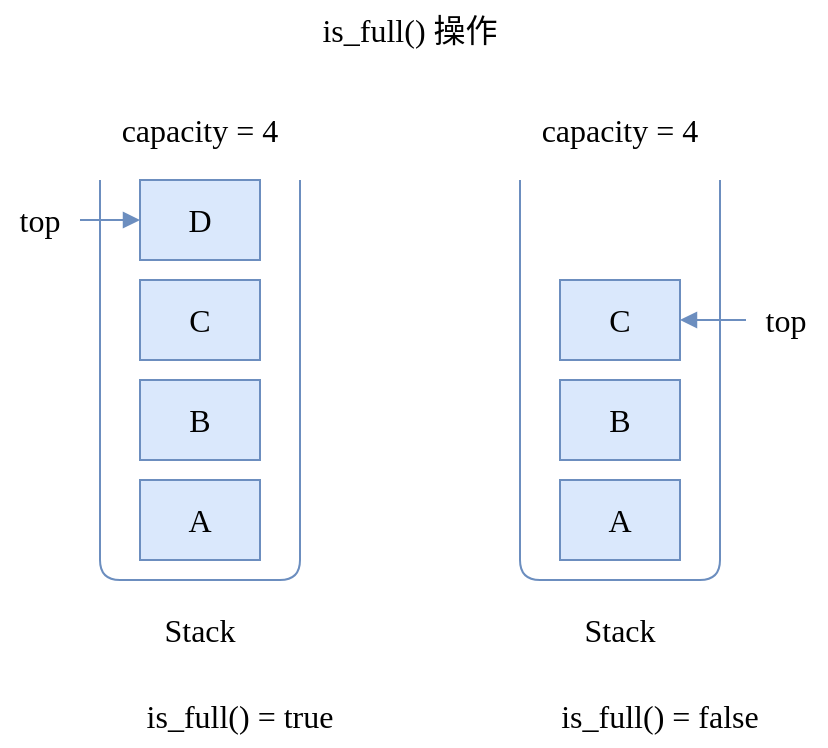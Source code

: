 <mxfile version="24.2.5" type="device">
  <diagram name="Page-1" id="UswiV8kJdXYd4FI-y-HA">
    <mxGraphModel dx="1434" dy="835" grid="1" gridSize="10" guides="1" tooltips="1" connect="1" arrows="1" fold="1" page="1" pageScale="1" pageWidth="850" pageHeight="1100" math="0" shadow="0">
      <root>
        <mxCell id="0" />
        <mxCell id="1" parent="0" />
        <mxCell id="MC3kBA18-3uo8F8Iywav-2" value="A" style="rounded=0;whiteSpace=wrap;html=1;shadow=0;strokeColor=#6c8ebf;strokeWidth=1;fontFamily=Ubuntu;fontSize=16;fontStyle=0;fillColor=#dae8fc;" vertex="1" parent="1">
          <mxGeometry x="290" y="390" width="60" height="40" as="geometry" />
        </mxCell>
        <mxCell id="MC3kBA18-3uo8F8Iywav-3" value="" style="endArrow=none;html=1;rounded=1;shadow=0;strokeColor=#6c8ebf;strokeWidth=1;fontFamily=Ubuntu;fontSize=14;fontStyle=0;fillColor=#dae8fc;" edge="1" parent="1">
          <mxGeometry width="50" height="50" relative="1" as="geometry">
            <mxPoint x="370" y="240" as="sourcePoint" />
            <mxPoint x="270" y="240" as="targetPoint" />
            <Array as="points">
              <mxPoint x="370" y="440" />
              <mxPoint x="270" y="440" />
            </Array>
          </mxGeometry>
        </mxCell>
        <mxCell id="MC3kBA18-3uo8F8Iywav-5" value="B" style="rounded=0;whiteSpace=wrap;html=1;shadow=0;strokeColor=#6c8ebf;strokeWidth=1;fontFamily=Ubuntu;fontSize=16;fontStyle=0;fillColor=#dae8fc;" vertex="1" parent="1">
          <mxGeometry x="290" y="340" width="60" height="40" as="geometry" />
        </mxCell>
        <mxCell id="MC3kBA18-3uo8F8Iywav-6" value="C" style="rounded=0;whiteSpace=wrap;html=1;shadow=0;strokeColor=#6c8ebf;strokeWidth=1;fontFamily=Ubuntu;fontSize=16;fontStyle=0;fillColor=#dae8fc;" vertex="1" parent="1">
          <mxGeometry x="290" y="290" width="60" height="40" as="geometry" />
        </mxCell>
        <mxCell id="MC3kBA18-3uo8F8Iywav-8" style="edgeStyle=orthogonalEdgeStyle;rounded=1;orthogonalLoop=1;jettySize=auto;html=1;entryX=0;entryY=0.5;entryDx=0;entryDy=0;shadow=0;strokeColor=#6c8ebf;strokeWidth=1;fontFamily=Ubuntu;fontSize=14;fontStyle=0;endArrow=block;endFill=1;fillColor=#dae8fc;" edge="1" parent="1" source="MC3kBA18-3uo8F8Iywav-7" target="MC3kBA18-3uo8F8Iywav-28">
          <mxGeometry relative="1" as="geometry" />
        </mxCell>
        <mxCell id="MC3kBA18-3uo8F8Iywav-7" value="top" style="text;html=1;align=center;verticalAlign=middle;whiteSpace=wrap;rounded=0;fontFamily=Ubuntu;fontSize=16;fontStyle=0;" vertex="1" parent="1">
          <mxGeometry x="220" y="245" width="40" height="30" as="geometry" />
        </mxCell>
        <mxCell id="MC3kBA18-3uo8F8Iywav-23" value="Stack" style="text;html=1;align=center;verticalAlign=middle;whiteSpace=wrap;rounded=0;fontFamily=Ubuntu;fontSize=16;fontStyle=0;" vertex="1" parent="1">
          <mxGeometry x="290" y="450" width="60" height="30" as="geometry" />
        </mxCell>
        <mxCell id="MC3kBA18-3uo8F8Iywav-27" value="is_full() 操作" style="text;html=1;align=center;verticalAlign=middle;whiteSpace=wrap;rounded=0;fontFamily=Ubuntu;fontSize=16;fontStyle=0;" vertex="1" parent="1">
          <mxGeometry x="355" y="150" width="140" height="30" as="geometry" />
        </mxCell>
        <mxCell id="MC3kBA18-3uo8F8Iywav-28" value="D" style="rounded=0;whiteSpace=wrap;html=1;shadow=0;strokeColor=#6c8ebf;strokeWidth=1;fontFamily=Ubuntu;fontSize=16;fontStyle=0;fillColor=#dae8fc;" vertex="1" parent="1">
          <mxGeometry x="290" y="240" width="60" height="40" as="geometry" />
        </mxCell>
        <mxCell id="MC3kBA18-3uo8F8Iywav-32" value="is_full() = true" style="text;html=1;align=center;verticalAlign=middle;whiteSpace=wrap;rounded=0;fontFamily=Ubuntu;fontSize=16;fontStyle=0;" vertex="1" parent="1">
          <mxGeometry x="260" y="493" width="160" height="30" as="geometry" />
        </mxCell>
        <mxCell id="MC3kBA18-3uo8F8Iywav-34" value="" style="endArrow=none;html=1;rounded=1;shadow=0;strokeColor=#6c8ebf;strokeWidth=1;fontFamily=Ubuntu;fontSize=14;fontStyle=0;fillColor=#dae8fc;" edge="1" parent="1">
          <mxGeometry width="50" height="50" relative="1" as="geometry">
            <mxPoint x="580" y="240" as="sourcePoint" />
            <mxPoint x="480" y="240" as="targetPoint" />
            <Array as="points">
              <mxPoint x="580" y="440" />
              <mxPoint x="480" y="440" />
            </Array>
          </mxGeometry>
        </mxCell>
        <mxCell id="MC3kBA18-3uo8F8Iywav-46" style="edgeStyle=orthogonalEdgeStyle;rounded=1;orthogonalLoop=1;jettySize=auto;html=1;shadow=0;strokeColor=#6c8ebf;strokeWidth=1;fontFamily=Ubuntu;fontSize=14;fontStyle=0;endArrow=block;endFill=1;fillColor=#dae8fc;" edge="1" parent="1" source="MC3kBA18-3uo8F8Iywav-38" target="MC3kBA18-3uo8F8Iywav-44">
          <mxGeometry relative="1" as="geometry" />
        </mxCell>
        <mxCell id="MC3kBA18-3uo8F8Iywav-38" value="top" style="text;html=1;align=center;verticalAlign=middle;whiteSpace=wrap;rounded=0;fontFamily=Ubuntu;fontSize=16;fontStyle=0;" vertex="1" parent="1">
          <mxGeometry x="593" y="295" width="40" height="30" as="geometry" />
        </mxCell>
        <mxCell id="MC3kBA18-3uo8F8Iywav-39" value="Stack" style="text;html=1;align=center;verticalAlign=middle;whiteSpace=wrap;rounded=0;fontFamily=Ubuntu;fontSize=16;fontStyle=0;" vertex="1" parent="1">
          <mxGeometry x="500" y="450" width="60" height="30" as="geometry" />
        </mxCell>
        <mxCell id="MC3kBA18-3uo8F8Iywav-41" value="is_full() = false" style="text;html=1;align=center;verticalAlign=middle;whiteSpace=wrap;rounded=0;fontFamily=Ubuntu;fontSize=16;fontStyle=0;" vertex="1" parent="1">
          <mxGeometry x="470" y="493" width="160" height="30" as="geometry" />
        </mxCell>
        <mxCell id="MC3kBA18-3uo8F8Iywav-42" value="A" style="rounded=0;whiteSpace=wrap;html=1;shadow=0;strokeColor=#6c8ebf;strokeWidth=1;fontFamily=Ubuntu;fontSize=16;fontStyle=0;fillColor=#dae8fc;" vertex="1" parent="1">
          <mxGeometry x="500" y="390" width="60" height="40" as="geometry" />
        </mxCell>
        <mxCell id="MC3kBA18-3uo8F8Iywav-43" value="B" style="rounded=0;whiteSpace=wrap;html=1;shadow=0;strokeColor=#6c8ebf;strokeWidth=1;fontFamily=Ubuntu;fontSize=16;fontStyle=0;fillColor=#dae8fc;" vertex="1" parent="1">
          <mxGeometry x="500" y="340" width="60" height="40" as="geometry" />
        </mxCell>
        <mxCell id="MC3kBA18-3uo8F8Iywav-44" value="C" style="rounded=0;whiteSpace=wrap;html=1;shadow=0;strokeColor=#6c8ebf;strokeWidth=1;fontFamily=Ubuntu;fontSize=16;fontStyle=0;fillColor=#dae8fc;" vertex="1" parent="1">
          <mxGeometry x="500" y="290" width="60" height="40" as="geometry" />
        </mxCell>
        <mxCell id="MC3kBA18-3uo8F8Iywav-47" value="capacity = 4" style="text;html=1;align=center;verticalAlign=middle;whiteSpace=wrap;rounded=0;fontFamily=Ubuntu;fontSize=16;fontStyle=0;" vertex="1" parent="1">
          <mxGeometry x="265" y="200" width="110" height="30" as="geometry" />
        </mxCell>
        <mxCell id="MC3kBA18-3uo8F8Iywav-49" value="capacity = 4" style="text;html=1;align=center;verticalAlign=middle;whiteSpace=wrap;rounded=0;fontFamily=Ubuntu;fontSize=16;fontStyle=0;" vertex="1" parent="1">
          <mxGeometry x="475" y="200" width="110" height="30" as="geometry" />
        </mxCell>
      </root>
    </mxGraphModel>
  </diagram>
</mxfile>
